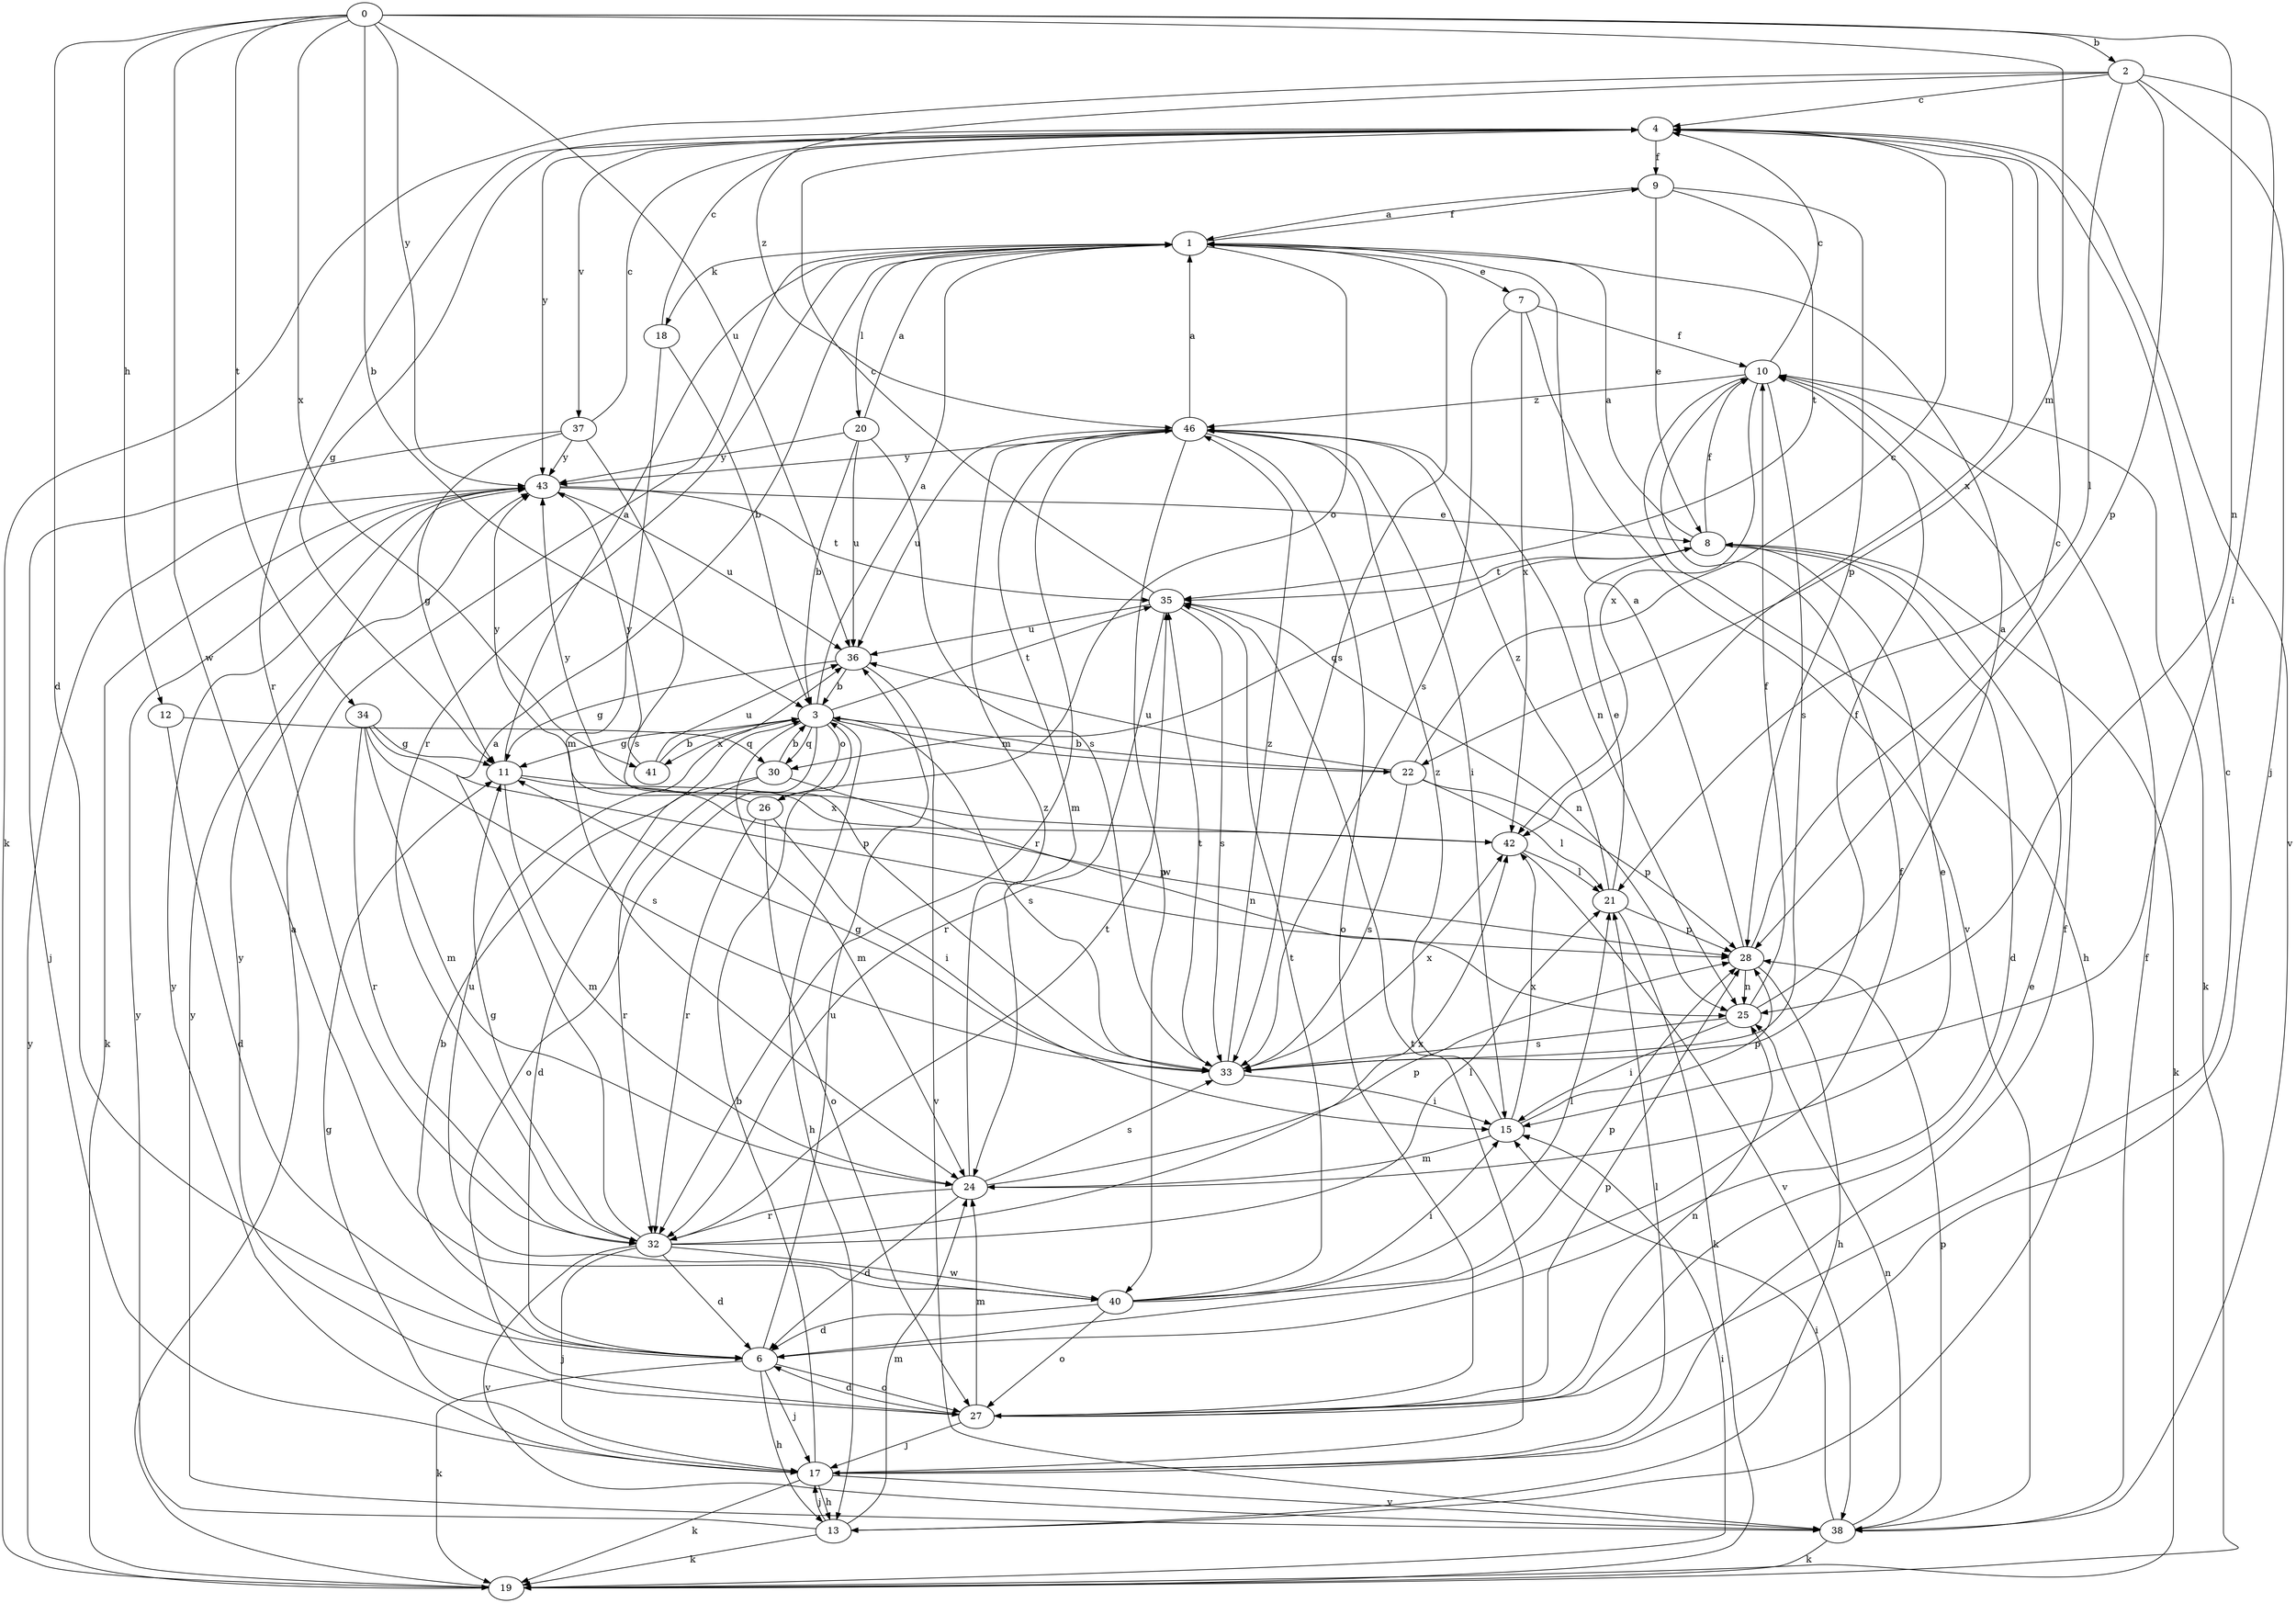 strict digraph  {
0;
1;
2;
3;
4;
6;
7;
8;
9;
10;
11;
12;
13;
15;
17;
18;
19;
20;
21;
22;
24;
25;
26;
27;
28;
30;
32;
33;
34;
35;
36;
37;
38;
40;
41;
42;
43;
46;
0 -> 2  [label=b];
0 -> 3  [label=b];
0 -> 6  [label=d];
0 -> 12  [label=h];
0 -> 22  [label=m];
0 -> 25  [label=n];
0 -> 34  [label=t];
0 -> 36  [label=u];
0 -> 40  [label=w];
0 -> 41  [label=x];
0 -> 43  [label=y];
1 -> 7  [label=e];
1 -> 9  [label=f];
1 -> 18  [label=k];
1 -> 20  [label=l];
1 -> 26  [label=o];
1 -> 32  [label=r];
1 -> 33  [label=s];
2 -> 4  [label=c];
2 -> 15  [label=i];
2 -> 17  [label=j];
2 -> 19  [label=k];
2 -> 21  [label=l];
2 -> 28  [label=p];
2 -> 46  [label=z];
3 -> 1  [label=a];
3 -> 11  [label=g];
3 -> 13  [label=h];
3 -> 22  [label=m];
3 -> 24  [label=m];
3 -> 26  [label=o];
3 -> 27  [label=o];
3 -> 30  [label=q];
3 -> 33  [label=s];
3 -> 35  [label=t];
3 -> 41  [label=x];
4 -> 9  [label=f];
4 -> 11  [label=g];
4 -> 32  [label=r];
4 -> 37  [label=v];
4 -> 38  [label=v];
4 -> 42  [label=x];
4 -> 43  [label=y];
6 -> 3  [label=b];
6 -> 10  [label=f];
6 -> 13  [label=h];
6 -> 17  [label=j];
6 -> 19  [label=k];
6 -> 27  [label=o];
6 -> 36  [label=u];
7 -> 10  [label=f];
7 -> 33  [label=s];
7 -> 38  [label=v];
7 -> 42  [label=x];
8 -> 1  [label=a];
8 -> 6  [label=d];
8 -> 10  [label=f];
8 -> 19  [label=k];
8 -> 30  [label=q];
8 -> 35  [label=t];
9 -> 1  [label=a];
9 -> 8  [label=e];
9 -> 28  [label=p];
9 -> 35  [label=t];
10 -> 4  [label=c];
10 -> 13  [label=h];
10 -> 19  [label=k];
10 -> 33  [label=s];
10 -> 42  [label=x];
10 -> 46  [label=z];
11 -> 1  [label=a];
11 -> 24  [label=m];
11 -> 28  [label=p];
11 -> 42  [label=x];
12 -> 6  [label=d];
12 -> 30  [label=q];
13 -> 17  [label=j];
13 -> 19  [label=k];
13 -> 24  [label=m];
13 -> 43  [label=y];
15 -> 24  [label=m];
15 -> 28  [label=p];
15 -> 42  [label=x];
15 -> 46  [label=z];
17 -> 3  [label=b];
17 -> 10  [label=f];
17 -> 11  [label=g];
17 -> 13  [label=h];
17 -> 19  [label=k];
17 -> 21  [label=l];
17 -> 35  [label=t];
17 -> 38  [label=v];
17 -> 43  [label=y];
18 -> 3  [label=b];
18 -> 4  [label=c];
18 -> 24  [label=m];
19 -> 1  [label=a];
19 -> 15  [label=i];
19 -> 43  [label=y];
20 -> 1  [label=a];
20 -> 3  [label=b];
20 -> 33  [label=s];
20 -> 36  [label=u];
20 -> 43  [label=y];
21 -> 8  [label=e];
21 -> 19  [label=k];
21 -> 28  [label=p];
21 -> 46  [label=z];
22 -> 3  [label=b];
22 -> 4  [label=c];
22 -> 21  [label=l];
22 -> 28  [label=p];
22 -> 33  [label=s];
22 -> 36  [label=u];
24 -> 6  [label=d];
24 -> 8  [label=e];
24 -> 28  [label=p];
24 -> 32  [label=r];
24 -> 33  [label=s];
24 -> 46  [label=z];
25 -> 1  [label=a];
25 -> 10  [label=f];
25 -> 15  [label=i];
25 -> 33  [label=s];
26 -> 15  [label=i];
26 -> 27  [label=o];
26 -> 32  [label=r];
26 -> 43  [label=y];
27 -> 4  [label=c];
27 -> 6  [label=d];
27 -> 8  [label=e];
27 -> 17  [label=j];
27 -> 24  [label=m];
27 -> 25  [label=n];
27 -> 28  [label=p];
27 -> 43  [label=y];
28 -> 1  [label=a];
28 -> 4  [label=c];
28 -> 13  [label=h];
28 -> 25  [label=n];
30 -> 3  [label=b];
30 -> 6  [label=d];
30 -> 25  [label=n];
30 -> 32  [label=r];
32 -> 1  [label=a];
32 -> 6  [label=d];
32 -> 11  [label=g];
32 -> 17  [label=j];
32 -> 21  [label=l];
32 -> 35  [label=t];
32 -> 38  [label=v];
32 -> 40  [label=w];
32 -> 42  [label=x];
33 -> 10  [label=f];
33 -> 11  [label=g];
33 -> 15  [label=i];
33 -> 35  [label=t];
33 -> 42  [label=x];
33 -> 46  [label=z];
34 -> 11  [label=g];
34 -> 24  [label=m];
34 -> 28  [label=p];
34 -> 32  [label=r];
34 -> 33  [label=s];
35 -> 4  [label=c];
35 -> 25  [label=n];
35 -> 32  [label=r];
35 -> 33  [label=s];
35 -> 36  [label=u];
36 -> 3  [label=b];
36 -> 11  [label=g];
36 -> 38  [label=v];
37 -> 4  [label=c];
37 -> 11  [label=g];
37 -> 17  [label=j];
37 -> 33  [label=s];
37 -> 43  [label=y];
38 -> 10  [label=f];
38 -> 15  [label=i];
38 -> 19  [label=k];
38 -> 25  [label=n];
38 -> 28  [label=p];
38 -> 43  [label=y];
40 -> 6  [label=d];
40 -> 15  [label=i];
40 -> 21  [label=l];
40 -> 27  [label=o];
40 -> 28  [label=p];
40 -> 35  [label=t];
40 -> 36  [label=u];
41 -> 3  [label=b];
41 -> 36  [label=u];
41 -> 43  [label=y];
42 -> 21  [label=l];
42 -> 38  [label=v];
42 -> 43  [label=y];
43 -> 8  [label=e];
43 -> 19  [label=k];
43 -> 35  [label=t];
43 -> 36  [label=u];
46 -> 1  [label=a];
46 -> 15  [label=i];
46 -> 24  [label=m];
46 -> 25  [label=n];
46 -> 27  [label=o];
46 -> 32  [label=r];
46 -> 36  [label=u];
46 -> 40  [label=w];
46 -> 43  [label=y];
}
